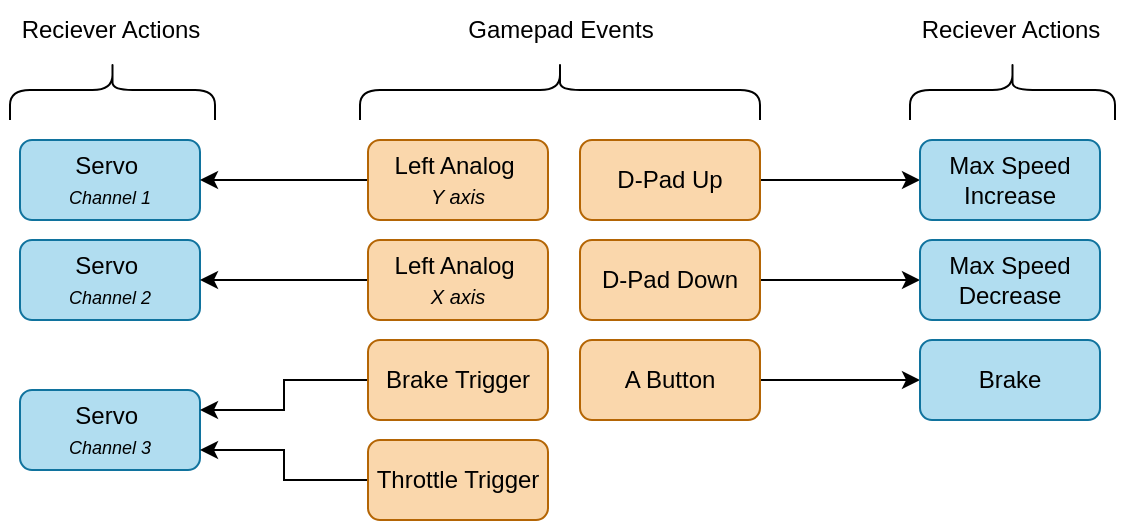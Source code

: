 <mxfile version="24.7.8">
  <diagram name="Page-1" id="tNlZ_B1Xtwc_-1t42T3_">
    <mxGraphModel dx="989" dy="606" grid="1" gridSize="10" guides="1" tooltips="1" connect="1" arrows="1" fold="1" page="1" pageScale="1" pageWidth="827" pageHeight="1169" math="0" shadow="0">
      <root>
        <mxCell id="0" />
        <mxCell id="1" parent="0" />
        <mxCell id="qqlKOgmn8acJmBSWf8BY-1" value="Servo&amp;nbsp;&lt;div&gt;&lt;font size=&quot;1&quot; style=&quot;&quot;&gt;&lt;i style=&quot;font-size: 9px;&quot;&gt;Channel 1&lt;/i&gt;&lt;/font&gt;&lt;/div&gt;" style="rounded=1;whiteSpace=wrap;html=1;fillColor=#b1ddf0;strokeColor=#10739e;" vertex="1" parent="1">
          <mxGeometry x="240" y="440" width="90" height="40" as="geometry" />
        </mxCell>
        <mxCell id="qqlKOgmn8acJmBSWf8BY-2" value="Servo&amp;nbsp;&lt;div&gt;&lt;font size=&quot;1&quot; style=&quot;&quot;&gt;&lt;i style=&quot;font-size: 9px;&quot;&gt;Channel 2&lt;/i&gt;&lt;/font&gt;&lt;/div&gt;" style="rounded=1;whiteSpace=wrap;html=1;fillColor=#b1ddf0;strokeColor=#10739e;" vertex="1" parent="1">
          <mxGeometry x="240" y="490" width="90" height="40" as="geometry" />
        </mxCell>
        <mxCell id="qqlKOgmn8acJmBSWf8BY-3" value="Servo&amp;nbsp;&lt;div&gt;&lt;font size=&quot;1&quot; style=&quot;&quot;&gt;&lt;i style=&quot;font-size: 9px;&quot;&gt;Channel 3&lt;/i&gt;&lt;/font&gt;&lt;/div&gt;" style="rounded=1;whiteSpace=wrap;html=1;fillColor=#b1ddf0;strokeColor=#10739e;" vertex="1" parent="1">
          <mxGeometry x="240" y="565" width="90" height="40" as="geometry" />
        </mxCell>
        <mxCell id="qqlKOgmn8acJmBSWf8BY-8" style="edgeStyle=orthogonalEdgeStyle;rounded=0;orthogonalLoop=1;jettySize=auto;html=1;exitX=0;exitY=0.5;exitDx=0;exitDy=0;entryX=1;entryY=0.5;entryDx=0;entryDy=0;" edge="1" parent="1" source="qqlKOgmn8acJmBSWf8BY-4" target="qqlKOgmn8acJmBSWf8BY-1">
          <mxGeometry relative="1" as="geometry" />
        </mxCell>
        <mxCell id="qqlKOgmn8acJmBSWf8BY-4" value="Left Analog&amp;nbsp;&lt;div&gt;&lt;font size=&quot;1&quot;&gt;&lt;i&gt;Y axis&lt;/i&gt;&lt;/font&gt;&lt;/div&gt;" style="rounded=1;whiteSpace=wrap;html=1;fillColor=#fad7ac;strokeColor=#b46504;" vertex="1" parent="1">
          <mxGeometry x="414" y="440" width="90" height="40" as="geometry" />
        </mxCell>
        <mxCell id="qqlKOgmn8acJmBSWf8BY-9" style="edgeStyle=orthogonalEdgeStyle;rounded=0;orthogonalLoop=1;jettySize=auto;html=1;exitX=0;exitY=0.5;exitDx=0;exitDy=0;entryX=1;entryY=0.5;entryDx=0;entryDy=0;" edge="1" parent="1" source="qqlKOgmn8acJmBSWf8BY-5" target="qqlKOgmn8acJmBSWf8BY-2">
          <mxGeometry relative="1" as="geometry" />
        </mxCell>
        <mxCell id="qqlKOgmn8acJmBSWf8BY-5" value="Left Analog&amp;nbsp;&lt;div&gt;&lt;font size=&quot;1&quot;&gt;&lt;i&gt;X axis&lt;/i&gt;&lt;/font&gt;&lt;/div&gt;" style="rounded=1;whiteSpace=wrap;html=1;fillColor=#fad7ac;strokeColor=#b46504;" vertex="1" parent="1">
          <mxGeometry x="414" y="490" width="90" height="40" as="geometry" />
        </mxCell>
        <mxCell id="qqlKOgmn8acJmBSWf8BY-10" style="edgeStyle=orthogonalEdgeStyle;rounded=0;orthogonalLoop=1;jettySize=auto;html=1;exitX=0;exitY=0.5;exitDx=0;exitDy=0;entryX=1;entryY=0.25;entryDx=0;entryDy=0;" edge="1" parent="1" source="qqlKOgmn8acJmBSWf8BY-6" target="qqlKOgmn8acJmBSWf8BY-3">
          <mxGeometry relative="1" as="geometry" />
        </mxCell>
        <mxCell id="qqlKOgmn8acJmBSWf8BY-6" value="Brake Trigger" style="rounded=1;whiteSpace=wrap;html=1;fillColor=#fad7ac;strokeColor=#b46504;" vertex="1" parent="1">
          <mxGeometry x="414" y="540" width="90" height="40" as="geometry" />
        </mxCell>
        <mxCell id="qqlKOgmn8acJmBSWf8BY-11" style="edgeStyle=orthogonalEdgeStyle;rounded=0;orthogonalLoop=1;jettySize=auto;html=1;exitX=0;exitY=0.5;exitDx=0;exitDy=0;entryX=1;entryY=0.75;entryDx=0;entryDy=0;" edge="1" parent="1" source="qqlKOgmn8acJmBSWf8BY-7" target="qqlKOgmn8acJmBSWf8BY-3">
          <mxGeometry relative="1" as="geometry" />
        </mxCell>
        <mxCell id="qqlKOgmn8acJmBSWf8BY-7" value="Throttle Trigger" style="rounded=1;whiteSpace=wrap;html=1;fillColor=#fad7ac;strokeColor=#b46504;" vertex="1" parent="1">
          <mxGeometry x="414" y="590" width="90" height="40" as="geometry" />
        </mxCell>
        <mxCell id="qqlKOgmn8acJmBSWf8BY-20" style="edgeStyle=orthogonalEdgeStyle;rounded=0;orthogonalLoop=1;jettySize=auto;html=1;exitX=1;exitY=0.5;exitDx=0;exitDy=0;entryX=0;entryY=0.5;entryDx=0;entryDy=0;" edge="1" parent="1" source="qqlKOgmn8acJmBSWf8BY-12" target="qqlKOgmn8acJmBSWf8BY-16">
          <mxGeometry relative="1" as="geometry" />
        </mxCell>
        <mxCell id="qqlKOgmn8acJmBSWf8BY-12" value="D-Pad Up" style="rounded=1;whiteSpace=wrap;html=1;fillColor=#fad7ac;strokeColor=#b46504;" vertex="1" parent="1">
          <mxGeometry x="520" y="440" width="90" height="40" as="geometry" />
        </mxCell>
        <mxCell id="qqlKOgmn8acJmBSWf8BY-21" style="edgeStyle=orthogonalEdgeStyle;rounded=0;orthogonalLoop=1;jettySize=auto;html=1;exitX=1;exitY=0.5;exitDx=0;exitDy=0;entryX=0;entryY=0.5;entryDx=0;entryDy=0;" edge="1" parent="1" source="qqlKOgmn8acJmBSWf8BY-13" target="qqlKOgmn8acJmBSWf8BY-18">
          <mxGeometry relative="1" as="geometry" />
        </mxCell>
        <mxCell id="qqlKOgmn8acJmBSWf8BY-13" value="D-Pad Down" style="rounded=1;whiteSpace=wrap;html=1;fillColor=#fad7ac;strokeColor=#b46504;" vertex="1" parent="1">
          <mxGeometry x="520" y="490" width="90" height="40" as="geometry" />
        </mxCell>
        <mxCell id="qqlKOgmn8acJmBSWf8BY-22" style="edgeStyle=orthogonalEdgeStyle;rounded=0;orthogonalLoop=1;jettySize=auto;html=1;exitX=1;exitY=0.5;exitDx=0;exitDy=0;entryX=0;entryY=0.5;entryDx=0;entryDy=0;" edge="1" parent="1" source="qqlKOgmn8acJmBSWf8BY-14" target="qqlKOgmn8acJmBSWf8BY-19">
          <mxGeometry relative="1" as="geometry" />
        </mxCell>
        <mxCell id="qqlKOgmn8acJmBSWf8BY-14" value="A Button" style="rounded=1;whiteSpace=wrap;html=1;fillColor=#fad7ac;strokeColor=#b46504;" vertex="1" parent="1">
          <mxGeometry x="520" y="540" width="90" height="40" as="geometry" />
        </mxCell>
        <mxCell id="qqlKOgmn8acJmBSWf8BY-16" value="Max Speed Increase" style="rounded=1;whiteSpace=wrap;html=1;fillColor=#b1ddf0;strokeColor=#10739e;" vertex="1" parent="1">
          <mxGeometry x="690" y="440" width="90" height="40" as="geometry" />
        </mxCell>
        <mxCell id="qqlKOgmn8acJmBSWf8BY-18" value="Max Speed Decrease" style="rounded=1;whiteSpace=wrap;html=1;fillColor=#b1ddf0;strokeColor=#10739e;" vertex="1" parent="1">
          <mxGeometry x="690" y="490" width="90" height="40" as="geometry" />
        </mxCell>
        <mxCell id="qqlKOgmn8acJmBSWf8BY-19" value="Brake" style="rounded=1;whiteSpace=wrap;html=1;fillColor=#b1ddf0;strokeColor=#10739e;" vertex="1" parent="1">
          <mxGeometry x="690" y="540" width="90" height="40" as="geometry" />
        </mxCell>
        <mxCell id="qqlKOgmn8acJmBSWf8BY-23" value="" style="shape=curlyBracket;whiteSpace=wrap;html=1;rounded=1;flipH=1;labelPosition=right;verticalLabelPosition=middle;align=left;verticalAlign=middle;rotation=-90;" vertex="1" parent="1">
          <mxGeometry x="495" y="315" width="30" height="200" as="geometry" />
        </mxCell>
        <mxCell id="qqlKOgmn8acJmBSWf8BY-24" value="Gamepad Events" style="text;html=1;align=center;verticalAlign=middle;resizable=0;points=[];autosize=1;strokeColor=none;fillColor=none;" vertex="1" parent="1">
          <mxGeometry x="450" y="370" width="120" height="30" as="geometry" />
        </mxCell>
        <mxCell id="qqlKOgmn8acJmBSWf8BY-25" value="" style="shape=curlyBracket;whiteSpace=wrap;html=1;rounded=1;flipH=1;labelPosition=right;verticalLabelPosition=middle;align=left;verticalAlign=middle;rotation=-90;" vertex="1" parent="1">
          <mxGeometry x="271.25" y="363.75" width="30" height="102.5" as="geometry" />
        </mxCell>
        <mxCell id="qqlKOgmn8acJmBSWf8BY-26" value="Reciever Actions" style="text;html=1;align=center;verticalAlign=middle;resizable=0;points=[];autosize=1;strokeColor=none;fillColor=none;" vertex="1" parent="1">
          <mxGeometry x="230" y="370" width="110" height="30" as="geometry" />
        </mxCell>
        <mxCell id="qqlKOgmn8acJmBSWf8BY-28" value="" style="shape=curlyBracket;whiteSpace=wrap;html=1;rounded=1;flipH=1;labelPosition=right;verticalLabelPosition=middle;align=left;verticalAlign=middle;rotation=-90;" vertex="1" parent="1">
          <mxGeometry x="721.25" y="363.75" width="30" height="102.5" as="geometry" />
        </mxCell>
        <mxCell id="qqlKOgmn8acJmBSWf8BY-29" value="Reciever Actions" style="text;html=1;align=center;verticalAlign=middle;resizable=0;points=[];autosize=1;strokeColor=none;fillColor=none;" vertex="1" parent="1">
          <mxGeometry x="680" y="370" width="110" height="30" as="geometry" />
        </mxCell>
      </root>
    </mxGraphModel>
  </diagram>
</mxfile>
